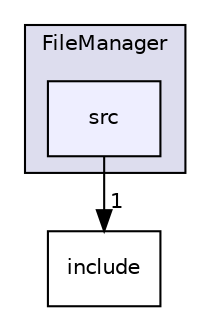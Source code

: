 digraph "frameworks/FileManager/src" {
  compound=true
  node [ fontsize="10", fontname="Helvetica"];
  edge [ labelfontsize="10", labelfontname="Helvetica"];
  subgraph clusterdir_a92f637608b09557df2e8981ffcc95de {
    graph [ bgcolor="#ddddee", pencolor="black", label="FileManager" fontname="Helvetica", fontsize="10", URL="dir_a92f637608b09557df2e8981ffcc95de.html"]
  dir_ee9a637fa39370bb67cbee58cccec7b9 [shape=box, label="src", style="filled", fillcolor="#eeeeff", pencolor="black", URL="dir_ee9a637fa39370bb67cbee58cccec7b9.html"];
  }
  dir_87a3c5cad2ab63333bfd27a76390de41 [shape=box label="include" URL="dir_87a3c5cad2ab63333bfd27a76390de41.html"];
  dir_ee9a637fa39370bb67cbee58cccec7b9->dir_87a3c5cad2ab63333bfd27a76390de41 [headlabel="1", labeldistance=1.5 headhref="dir_000021_000020.html"];
}
